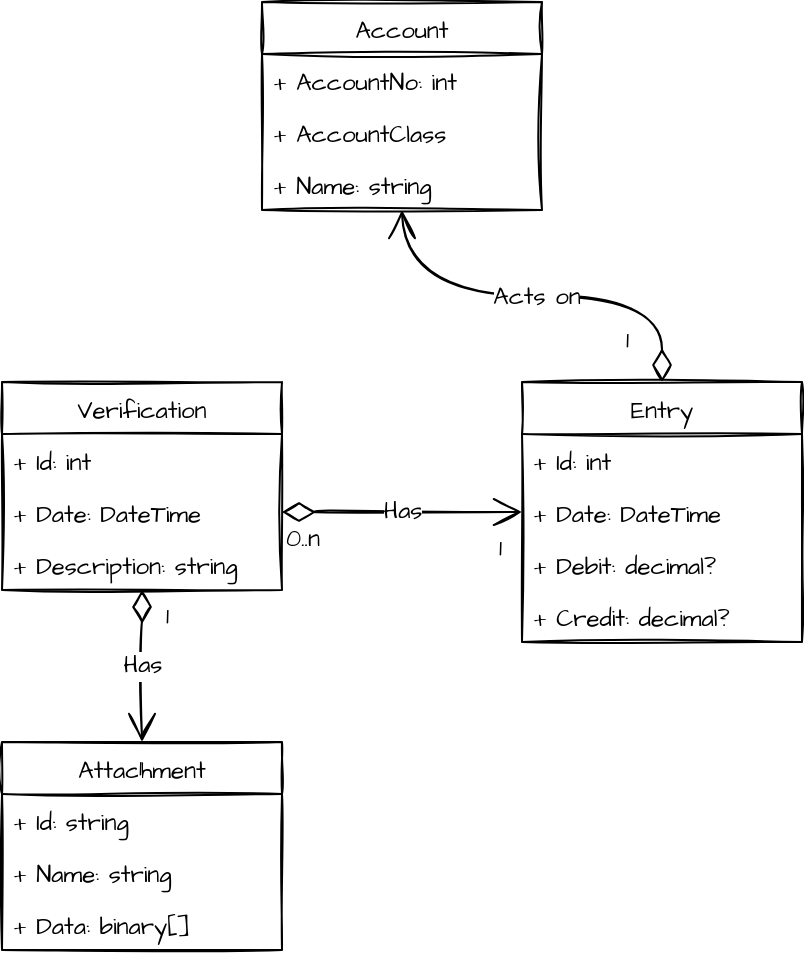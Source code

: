 <mxfile>
    <diagram id="C5RBs43oDa-KdzZeNtuy" name="Page-1">
        <mxGraphModel dx="842" dy="250" grid="1" gridSize="10" guides="1" tooltips="1" connect="1" arrows="1" fold="1" page="1" pageScale="1" pageWidth="827" pageHeight="1169" math="0" shadow="0">
            <root>
                <mxCell id="WIyWlLk6GJQsqaUBKTNV-0"/>
                <mxCell id="WIyWlLk6GJQsqaUBKTNV-1" parent="WIyWlLk6GJQsqaUBKTNV-0"/>
                <mxCell id="M3WZgHWWk3MFABJiHd51-8" value="Account" style="swimlane;fontStyle=0;childLayout=stackLayout;horizontal=1;startSize=26;fillColor=none;horizontalStack=0;resizeParent=1;resizeParentMax=0;resizeLast=0;collapsible=1;marginBottom=0;sketch=1;hachureGap=4;fontFamily=Architects Daughter;fontSource=https%3A%2F%2Ffonts.googleapis.com%2Fcss%3Ffamily%3DArchitects%2BDaughter;fontSize=12;" parent="WIyWlLk6GJQsqaUBKTNV-1" vertex="1">
                    <mxGeometry x="210" y="240" width="140" height="104" as="geometry">
                        <mxRectangle x="210" y="230" width="90" height="30" as="alternateBounds"/>
                    </mxGeometry>
                </mxCell>
                <mxCell id="M3WZgHWWk3MFABJiHd51-9" value="+ AccountNo: int" style="text;strokeColor=none;fillColor=none;align=left;verticalAlign=top;spacingLeft=4;spacingRight=4;overflow=hidden;rotatable=0;points=[[0,0.5],[1,0.5]];portConstraint=eastwest;sketch=1;hachureGap=4;fontFamily=Architects Daughter;fontSource=https%3A%2F%2Ffonts.googleapis.com%2Fcss%3Ffamily%3DArchitects%2BDaughter;fontSize=12;" parent="M3WZgHWWk3MFABJiHd51-8" vertex="1">
                    <mxGeometry y="26" width="140" height="26" as="geometry"/>
                </mxCell>
                <mxCell id="M3WZgHWWk3MFABJiHd51-10" value="+ AccountClass" style="text;strokeColor=none;fillColor=none;align=left;verticalAlign=top;spacingLeft=4;spacingRight=4;overflow=hidden;rotatable=0;points=[[0,0.5],[1,0.5]];portConstraint=eastwest;sketch=1;hachureGap=4;fontFamily=Architects Daughter;fontSource=https%3A%2F%2Ffonts.googleapis.com%2Fcss%3Ffamily%3DArchitects%2BDaughter;fontSize=12;" parent="M3WZgHWWk3MFABJiHd51-8" vertex="1">
                    <mxGeometry y="52" width="140" height="26" as="geometry"/>
                </mxCell>
                <mxCell id="M3WZgHWWk3MFABJiHd51-11" value="+ Name: string" style="text;strokeColor=none;fillColor=none;align=left;verticalAlign=top;spacingLeft=4;spacingRight=4;overflow=hidden;rotatable=0;points=[[0,0.5],[1,0.5]];portConstraint=eastwest;sketch=1;hachureGap=4;fontFamily=Architects Daughter;fontSource=https%3A%2F%2Ffonts.googleapis.com%2Fcss%3Ffamily%3DArchitects%2BDaughter;fontSize=12;" parent="M3WZgHWWk3MFABJiHd51-8" vertex="1">
                    <mxGeometry y="78" width="140" height="26" as="geometry"/>
                </mxCell>
                <mxCell id="M3WZgHWWk3MFABJiHd51-13" value="Entry" style="swimlane;fontStyle=0;childLayout=stackLayout;horizontal=1;startSize=26;fillColor=none;horizontalStack=0;resizeParent=1;resizeParentMax=0;resizeLast=0;collapsible=1;marginBottom=0;sketch=1;hachureGap=4;fontFamily=Architects Daughter;fontSource=https%3A%2F%2Ffonts.googleapis.com%2Fcss%3Ffamily%3DArchitects%2BDaughter;fontSize=12;" parent="WIyWlLk6GJQsqaUBKTNV-1" vertex="1">
                    <mxGeometry x="340" y="430" width="140" height="130" as="geometry"/>
                </mxCell>
                <mxCell id="M3WZgHWWk3MFABJiHd51-14" value="+ Id: int" style="text;strokeColor=none;fillColor=none;align=left;verticalAlign=top;spacingLeft=4;spacingRight=4;overflow=hidden;rotatable=0;points=[[0,0.5],[1,0.5]];portConstraint=eastwest;sketch=1;hachureGap=4;fontFamily=Architects Daughter;fontSource=https%3A%2F%2Ffonts.googleapis.com%2Fcss%3Ffamily%3DArchitects%2BDaughter;fontSize=12;" parent="M3WZgHWWk3MFABJiHd51-13" vertex="1">
                    <mxGeometry y="26" width="140" height="26" as="geometry"/>
                </mxCell>
                <mxCell id="M3WZgHWWk3MFABJiHd51-15" value="+ Date: DateTime" style="text;strokeColor=none;fillColor=none;align=left;verticalAlign=top;spacingLeft=4;spacingRight=4;overflow=hidden;rotatable=0;points=[[0,0.5],[1,0.5]];portConstraint=eastwest;sketch=1;hachureGap=4;fontFamily=Architects Daughter;fontSource=https%3A%2F%2Ffonts.googleapis.com%2Fcss%3Ffamily%3DArchitects%2BDaughter;fontSize=12;" parent="M3WZgHWWk3MFABJiHd51-13" vertex="1">
                    <mxGeometry y="52" width="140" height="26" as="geometry"/>
                </mxCell>
                <mxCell id="M3WZgHWWk3MFABJiHd51-16" value="+ Debit: decimal?" style="text;strokeColor=none;fillColor=none;align=left;verticalAlign=top;spacingLeft=4;spacingRight=4;overflow=hidden;rotatable=0;points=[[0,0.5],[1,0.5]];portConstraint=eastwest;sketch=1;hachureGap=4;fontFamily=Architects Daughter;fontSource=https%3A%2F%2Ffonts.googleapis.com%2Fcss%3Ffamily%3DArchitects%2BDaughter;fontSize=12;" parent="M3WZgHWWk3MFABJiHd51-13" vertex="1">
                    <mxGeometry y="78" width="140" height="26" as="geometry"/>
                </mxCell>
                <mxCell id="M3WZgHWWk3MFABJiHd51-51" value="+ Credit: decimal?" style="text;strokeColor=none;fillColor=none;align=left;verticalAlign=top;spacingLeft=4;spacingRight=4;overflow=hidden;rotatable=0;points=[[0,0.5],[1,0.5]];portConstraint=eastwest;sketch=1;hachureGap=4;fontFamily=Architects Daughter;fontSource=https%3A%2F%2Ffonts.googleapis.com%2Fcss%3Ffamily%3DArchitects%2BDaughter;fontSize=12;" parent="M3WZgHWWk3MFABJiHd51-13" vertex="1">
                    <mxGeometry y="104" width="140" height="26" as="geometry"/>
                </mxCell>
                <mxCell id="M3WZgHWWk3MFABJiHd51-18" value="Verification" style="swimlane;fontStyle=0;childLayout=stackLayout;horizontal=1;startSize=26;fillColor=none;horizontalStack=0;resizeParent=1;resizeParentMax=0;resizeLast=0;collapsible=1;marginBottom=0;sketch=1;hachureGap=4;fontFamily=Architects Daughter;fontSource=https%3A%2F%2Ffonts.googleapis.com%2Fcss%3Ffamily%3DArchitects%2BDaughter;fontSize=12;" parent="WIyWlLk6GJQsqaUBKTNV-1" vertex="1">
                    <mxGeometry x="80" y="430" width="140" height="104" as="geometry"/>
                </mxCell>
                <mxCell id="M3WZgHWWk3MFABJiHd51-19" value="+ Id: int" style="text;strokeColor=none;fillColor=none;align=left;verticalAlign=top;spacingLeft=4;spacingRight=4;overflow=hidden;rotatable=0;points=[[0,0.5],[1,0.5]];portConstraint=eastwest;sketch=1;hachureGap=4;fontFamily=Architects Daughter;fontSource=https%3A%2F%2Ffonts.googleapis.com%2Fcss%3Ffamily%3DArchitects%2BDaughter;fontSize=12;" parent="M3WZgHWWk3MFABJiHd51-18" vertex="1">
                    <mxGeometry y="26" width="140" height="26" as="geometry"/>
                </mxCell>
                <mxCell id="M3WZgHWWk3MFABJiHd51-20" value="+ Date: DateTime" style="text;strokeColor=none;fillColor=none;align=left;verticalAlign=top;spacingLeft=4;spacingRight=4;overflow=hidden;rotatable=0;points=[[0,0.5],[1,0.5]];portConstraint=eastwest;sketch=1;hachureGap=4;fontFamily=Architects Daughter;fontSource=https%3A%2F%2Ffonts.googleapis.com%2Fcss%3Ffamily%3DArchitects%2BDaughter;fontSize=12;" parent="M3WZgHWWk3MFABJiHd51-18" vertex="1">
                    <mxGeometry y="52" width="140" height="26" as="geometry"/>
                </mxCell>
                <mxCell id="M3WZgHWWk3MFABJiHd51-21" value="+ Description: string" style="text;strokeColor=none;fillColor=none;align=left;verticalAlign=top;spacingLeft=4;spacingRight=4;overflow=hidden;rotatable=0;points=[[0,0.5],[1,0.5]];portConstraint=eastwest;sketch=1;hachureGap=4;fontFamily=Architects Daughter;fontSource=https%3A%2F%2Ffonts.googleapis.com%2Fcss%3Ffamily%3DArchitects%2BDaughter;fontSize=12;" parent="M3WZgHWWk3MFABJiHd51-18" vertex="1">
                    <mxGeometry y="78" width="140" height="26" as="geometry"/>
                </mxCell>
                <mxCell id="M3WZgHWWk3MFABJiHd51-22" value="Attachment" style="swimlane;fontStyle=0;childLayout=stackLayout;horizontal=1;startSize=26;fillColor=none;horizontalStack=0;resizeParent=1;resizeParentMax=0;resizeLast=0;collapsible=1;marginBottom=0;sketch=1;hachureGap=4;fontFamily=Architects Daughter;fontSource=https%3A%2F%2Ffonts.googleapis.com%2Fcss%3Ffamily%3DArchitects%2BDaughter;fontSize=12;" parent="WIyWlLk6GJQsqaUBKTNV-1" vertex="1">
                    <mxGeometry x="80" y="610" width="140" height="104" as="geometry"/>
                </mxCell>
                <mxCell id="M3WZgHWWk3MFABJiHd51-23" value="+ Id: string" style="text;strokeColor=none;fillColor=none;align=left;verticalAlign=top;spacingLeft=4;spacingRight=4;overflow=hidden;rotatable=0;points=[[0,0.5],[1,0.5]];portConstraint=eastwest;sketch=1;hachureGap=4;fontFamily=Architects Daughter;fontSource=https%3A%2F%2Ffonts.googleapis.com%2Fcss%3Ffamily%3DArchitects%2BDaughter;fontSize=12;" parent="M3WZgHWWk3MFABJiHd51-22" vertex="1">
                    <mxGeometry y="26" width="140" height="26" as="geometry"/>
                </mxCell>
                <mxCell id="M3WZgHWWk3MFABJiHd51-24" value="+ Name: string" style="text;strokeColor=none;fillColor=none;align=left;verticalAlign=top;spacingLeft=4;spacingRight=4;overflow=hidden;rotatable=0;points=[[0,0.5],[1,0.5]];portConstraint=eastwest;sketch=1;hachureGap=4;fontFamily=Architects Daughter;fontSource=https%3A%2F%2Ffonts.googleapis.com%2Fcss%3Ffamily%3DArchitects%2BDaughter;fontSize=12;" parent="M3WZgHWWk3MFABJiHd51-22" vertex="1">
                    <mxGeometry y="52" width="140" height="26" as="geometry"/>
                </mxCell>
                <mxCell id="M3WZgHWWk3MFABJiHd51-25" value="+ Data: binary[]" style="text;strokeColor=none;fillColor=none;align=left;verticalAlign=top;spacingLeft=4;spacingRight=4;overflow=hidden;rotatable=0;points=[[0,0.5],[1,0.5]];portConstraint=eastwest;sketch=1;hachureGap=4;fontFamily=Architects Daughter;fontSource=https%3A%2F%2Ffonts.googleapis.com%2Fcss%3Ffamily%3DArchitects%2BDaughter;fontSize=12;" parent="M3WZgHWWk3MFABJiHd51-22" vertex="1">
                    <mxGeometry y="78" width="140" height="26" as="geometry"/>
                </mxCell>
                <mxCell id="M3WZgHWWk3MFABJiHd51-30" value="Has" style="endArrow=open;html=1;endSize=12;startArrow=diamondThin;startSize=14;startFill=0;edgeStyle=orthogonalEdgeStyle;rounded=0;sketch=1;hachureGap=4;fontFamily=Architects Daughter;fontSource=https%3A%2F%2Ffonts.googleapis.com%2Fcss%3Ffamily%3DArchitects%2BDaughter;fontSize=12;sourcePerimeterSpacing=8;targetPerimeterSpacing=8;curved=1;exitX=0.5;exitY=1;exitDx=0;exitDy=0;entryX=0.5;entryY=0;entryDx=0;entryDy=0;" parent="WIyWlLk6GJQsqaUBKTNV-1" source="M3WZgHWWk3MFABJiHd51-18" target="M3WZgHWWk3MFABJiHd51-22" edge="1">
                    <mxGeometry relative="1" as="geometry">
                        <mxPoint x="150" y="584" as="sourcePoint"/>
                        <mxPoint x="310" y="584" as="targetPoint"/>
                    </mxGeometry>
                </mxCell>
                <mxCell id="M3WZgHWWk3MFABJiHd51-31" value="1" style="edgeLabel;resizable=0;html=1;align=left;verticalAlign=top;sketch=1;hachureGap=4;fontFamily=Architects Daughter;fontSource=https%3A%2F%2Ffonts.googleapis.com%2Fcss%3Ffamily%3DArchitects%2BDaughter;fontSize=12;" parent="M3WZgHWWk3MFABJiHd51-30" connectable="0" vertex="1">
                    <mxGeometry x="-1" relative="1" as="geometry">
                        <mxPoint x="10" as="offset"/>
                    </mxGeometry>
                </mxCell>
                <mxCell id="M3WZgHWWk3MFABJiHd51-32" value="1" style="edgeLabel;resizable=0;html=1;align=right;verticalAlign=top;sketch=1;hachureGap=4;fontFamily=Architects Daughter;fontSource=https%3A%2F%2Ffonts.googleapis.com%2Fcss%3Ffamily%3DArchitects%2BDaughter;fontSize=12;" parent="M3WZgHWWk3MFABJiHd51-30" connectable="0" vertex="1">
                    <mxGeometry x="1" relative="1" as="geometry"/>
                </mxCell>
                <mxCell id="M3WZgHWWk3MFABJiHd51-38" value="Has" style="endArrow=open;html=1;endSize=12;startArrow=diamondThin;startSize=14;startFill=0;edgeStyle=orthogonalEdgeStyle;rounded=0;sketch=1;hachureGap=4;fontFamily=Architects Daughter;fontSource=https%3A%2F%2Ffonts.googleapis.com%2Fcss%3Ffamily%3DArchitects%2BDaughter;fontSize=12;sourcePerimeterSpacing=8;targetPerimeterSpacing=8;curved=1;exitX=1;exitY=0.5;exitDx=0;exitDy=0;entryX=0;entryY=0.5;entryDx=0;entryDy=0;" parent="WIyWlLk6GJQsqaUBKTNV-1" source="M3WZgHWWk3MFABJiHd51-20" target="M3WZgHWWk3MFABJiHd51-15" edge="1">
                    <mxGeometry relative="1" as="geometry">
                        <mxPoint x="230" y="480" as="sourcePoint"/>
                        <mxPoint x="390" y="480" as="targetPoint"/>
                    </mxGeometry>
                </mxCell>
                <mxCell id="M3WZgHWWk3MFABJiHd51-39" value="0..n" style="edgeLabel;resizable=0;html=1;align=left;verticalAlign=top;sketch=1;hachureGap=4;fontFamily=Architects Daughter;fontSource=https%3A%2F%2Ffonts.googleapis.com%2Fcss%3Ffamily%3DArchitects%2BDaughter;fontSize=12;" parent="M3WZgHWWk3MFABJiHd51-38" connectable="0" vertex="1">
                    <mxGeometry x="-1" relative="1" as="geometry"/>
                </mxCell>
                <mxCell id="M3WZgHWWk3MFABJiHd51-40" value="1" style="edgeLabel;resizable=0;html=1;align=right;verticalAlign=top;sketch=1;hachureGap=4;fontFamily=Architects Daughter;fontSource=https%3A%2F%2Ffonts.googleapis.com%2Fcss%3Ffamily%3DArchitects%2BDaughter;fontSize=12;" parent="M3WZgHWWk3MFABJiHd51-38" connectable="0" vertex="1">
                    <mxGeometry x="1" relative="1" as="geometry">
                        <mxPoint x="-10" y="5" as="offset"/>
                    </mxGeometry>
                </mxCell>
                <mxCell id="M3WZgHWWk3MFABJiHd51-47" value="1" style="endArrow=open;html=1;endSize=12;startArrow=diamondThin;startSize=14;startFill=0;edgeStyle=orthogonalEdgeStyle;align=left;verticalAlign=bottom;rounded=0;sketch=1;hachureGap=4;fontFamily=Architects Daughter;fontSource=https%3A%2F%2Ffonts.googleapis.com%2Fcss%3Ffamily%3DArchitects%2BDaughter;fontSize=12;sourcePerimeterSpacing=8;targetPerimeterSpacing=8;curved=1;exitX=0.5;exitY=0;exitDx=0;exitDy=0;entryX=0.5;entryY=1;entryDx=0;entryDy=0;" parent="WIyWlLk6GJQsqaUBKTNV-1" source="M3WZgHWWk3MFABJiHd51-13" target="M3WZgHWWk3MFABJiHd51-8" edge="1">
                    <mxGeometry x="-0.892" y="20" relative="1" as="geometry">
                        <mxPoint x="140" y="420" as="sourcePoint"/>
                        <mxPoint x="270" y="340" as="targetPoint"/>
                        <mxPoint as="offset"/>
                    </mxGeometry>
                </mxCell>
                <mxCell id="M3WZgHWWk3MFABJiHd51-55" value="Acts on" style="edgeLabel;html=1;align=center;verticalAlign=middle;resizable=0;points=[];fontSize=12;fontFamily=Architects Daughter;" parent="M3WZgHWWk3MFABJiHd51-47" vertex="1" connectable="0">
                    <mxGeometry x="-0.013" y="1" relative="1" as="geometry">
                        <mxPoint as="offset"/>
                    </mxGeometry>
                </mxCell>
            </root>
        </mxGraphModel>
    </diagram>
</mxfile>